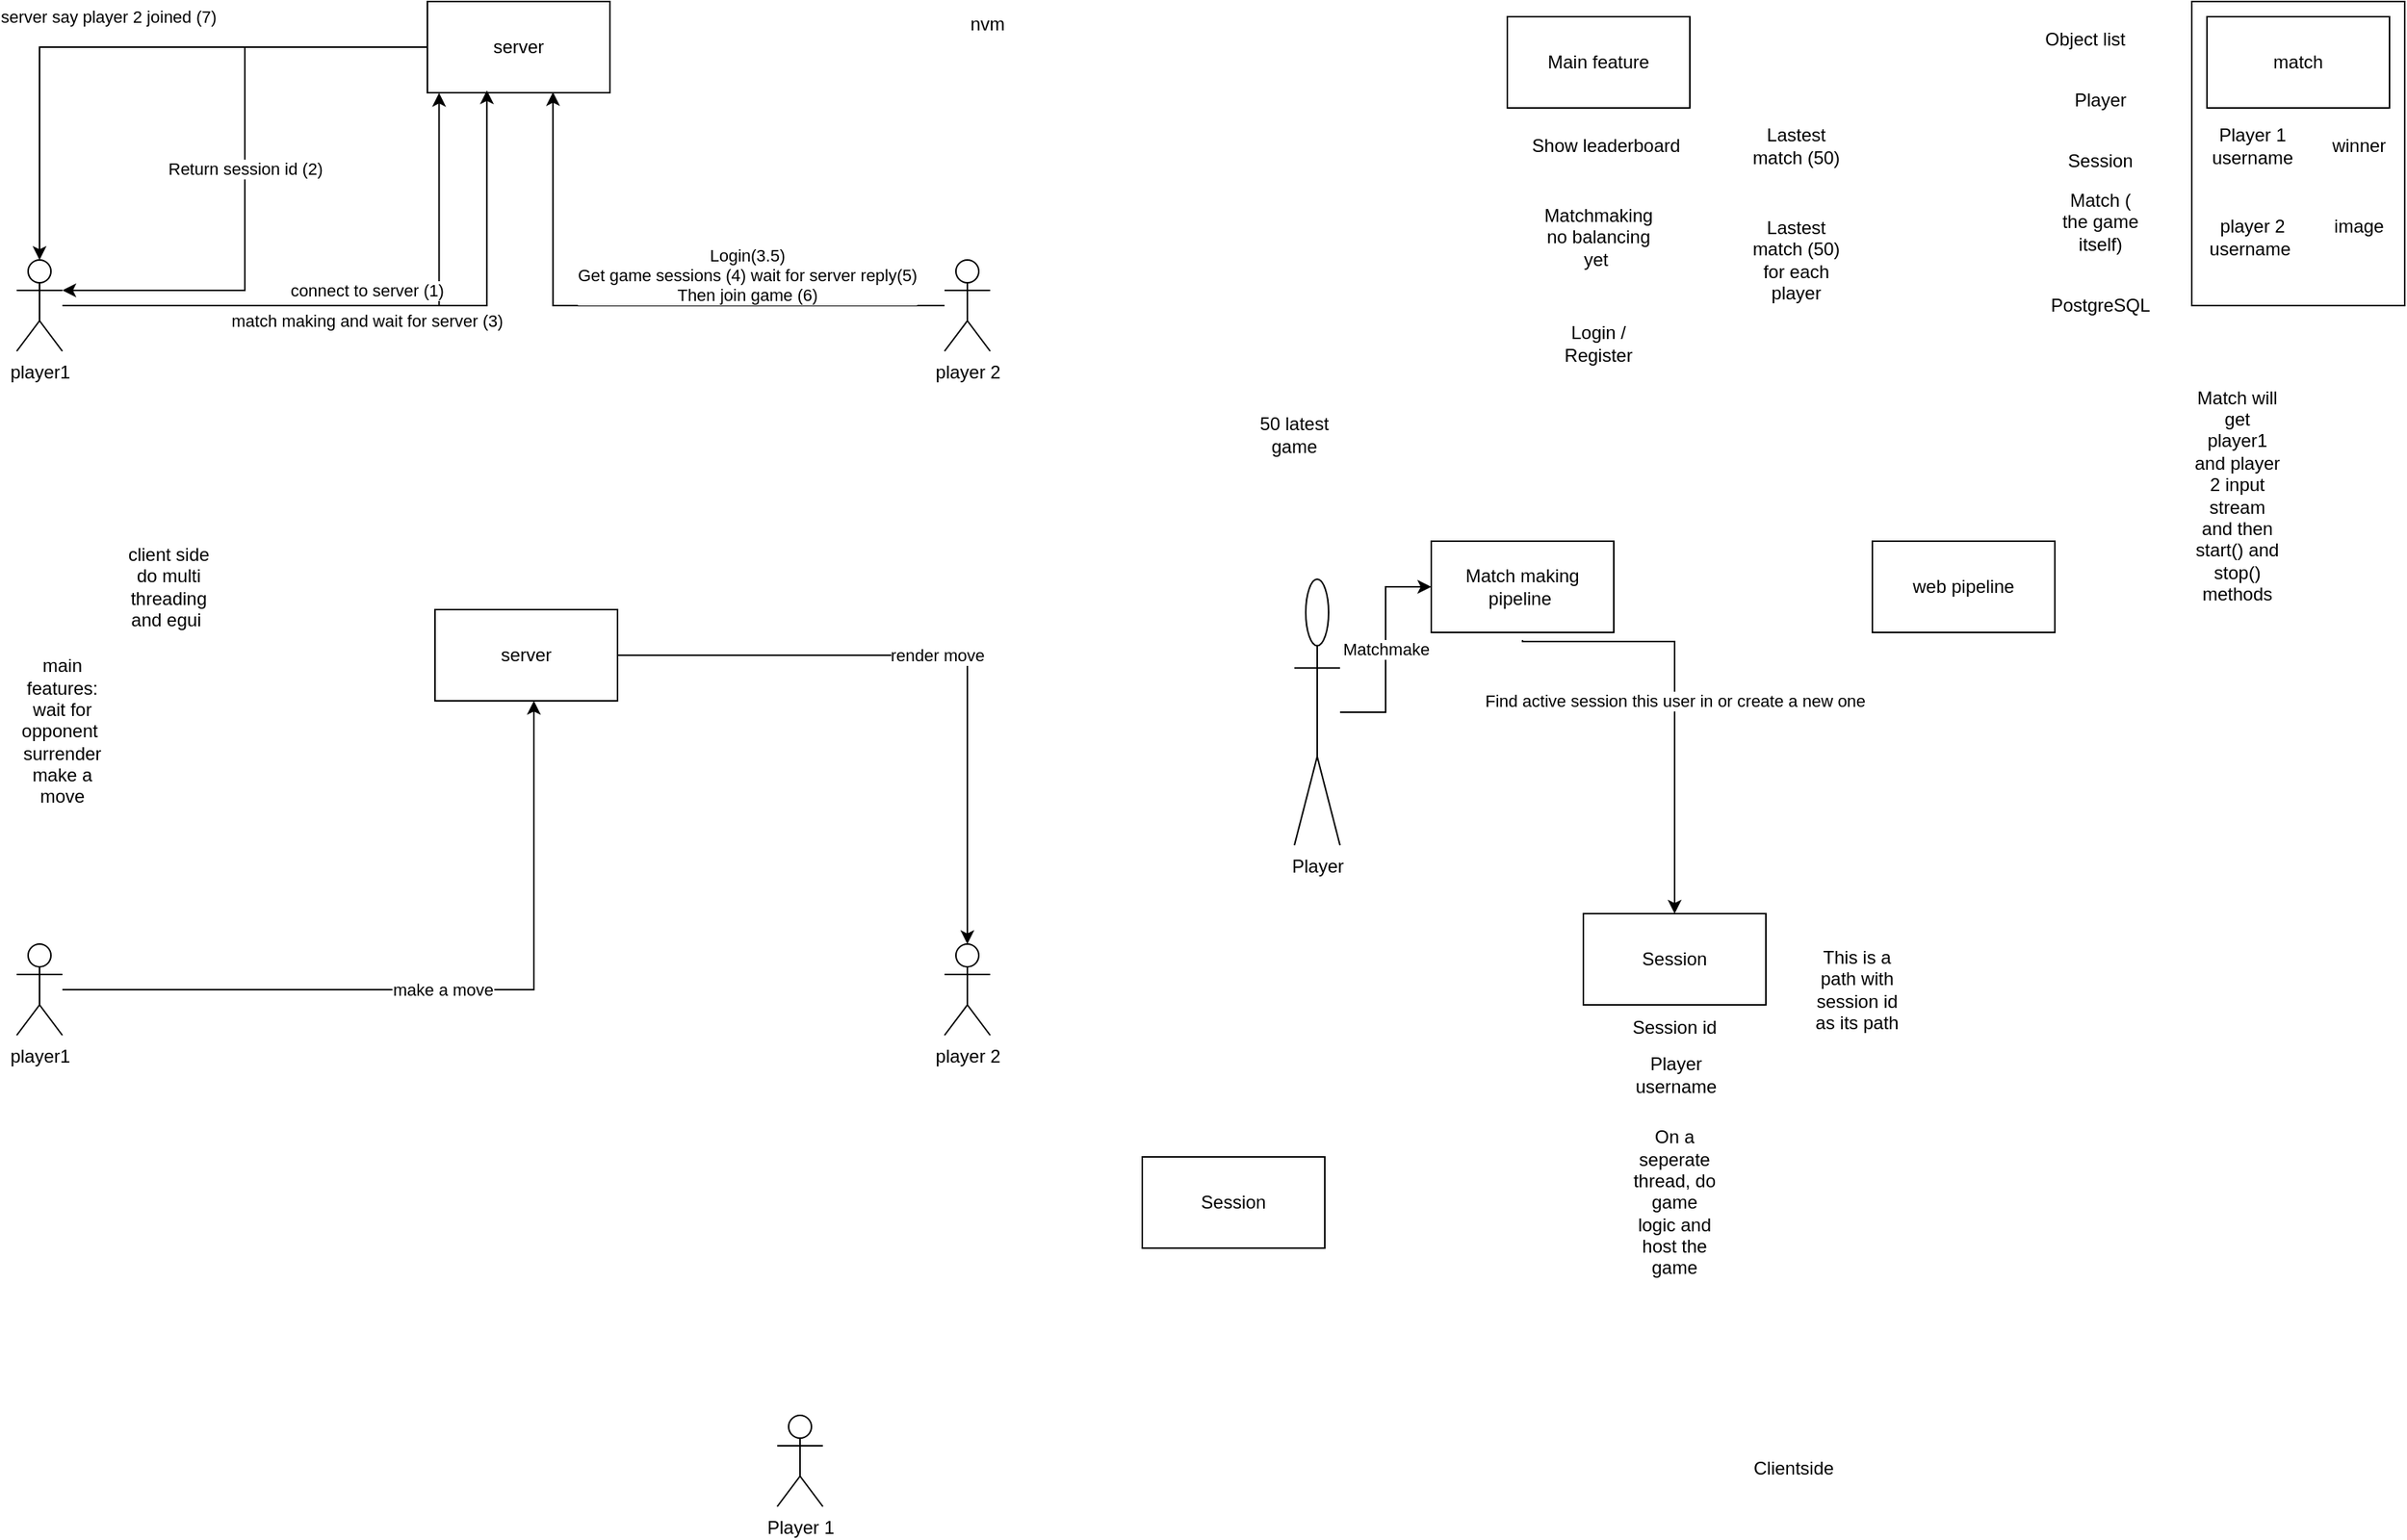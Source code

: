<mxfile version="24.0.4" type="device">
  <diagram name="Page-1" id="EHiSbyyU3NLupmt2UMwz">
    <mxGraphModel dx="1386" dy="751" grid="1" gridSize="10" guides="1" tooltips="1" connect="1" arrows="1" fold="1" page="1" pageScale="1" pageWidth="850" pageHeight="1100" math="0" shadow="0">
      <root>
        <mxCell id="0" />
        <mxCell id="1" parent="0" />
        <mxCell id="bgJ3iHzGf6YziScQmkxo-1" value="player1" style="shape=umlActor;verticalLabelPosition=bottom;verticalAlign=top;html=1;outlineConnect=0;" parent="1" vertex="1">
          <mxGeometry x="90" y="240" width="30" height="60" as="geometry" />
        </mxCell>
        <mxCell id="bgJ3iHzGf6YziScQmkxo-2" value="player 2" style="shape=umlActor;verticalLabelPosition=bottom;verticalAlign=top;html=1;outlineConnect=0;" parent="1" vertex="1">
          <mxGeometry x="700" y="240" width="30" height="60" as="geometry" />
        </mxCell>
        <mxCell id="bgJ3iHzGf6YziScQmkxo-20" value="server say player 2 joined (7)" style="edgeStyle=orthogonalEdgeStyle;rounded=0;orthogonalLoop=1;jettySize=auto;html=1;" parent="1" source="bgJ3iHzGf6YziScQmkxo-5" target="bgJ3iHzGf6YziScQmkxo-1" edge="1">
          <mxGeometry x="0.063" y="-20" relative="1" as="geometry">
            <mxPoint as="offset" />
          </mxGeometry>
        </mxCell>
        <mxCell id="bgJ3iHzGf6YziScQmkxo-5" value="server" style="rounded=0;whiteSpace=wrap;html=1;" parent="1" vertex="1">
          <mxGeometry x="360" y="70" width="120" height="60" as="geometry" />
        </mxCell>
        <mxCell id="bgJ3iHzGf6YziScQmkxo-7" value="connect to server (1)" style="edgeStyle=orthogonalEdgeStyle;rounded=0;orthogonalLoop=1;jettySize=auto;html=1;entryX=0.064;entryY=1.002;entryDx=0;entryDy=0;entryPerimeter=0;" parent="1" source="bgJ3iHzGf6YziScQmkxo-1" target="bgJ3iHzGf6YziScQmkxo-5" edge="1">
          <mxGeometry x="0.032" y="10" relative="1" as="geometry">
            <mxPoint as="offset" />
          </mxGeometry>
        </mxCell>
        <mxCell id="bgJ3iHzGf6YziScQmkxo-8" value="Return session id (2)" style="edgeStyle=orthogonalEdgeStyle;rounded=0;orthogonalLoop=1;jettySize=auto;html=1;entryX=1;entryY=0.333;entryDx=0;entryDy=0;entryPerimeter=0;" parent="1" source="bgJ3iHzGf6YziScQmkxo-5" target="bgJ3iHzGf6YziScQmkxo-1" edge="1">
          <mxGeometry relative="1" as="geometry" />
        </mxCell>
        <mxCell id="bgJ3iHzGf6YziScQmkxo-10" value="match making and wait for server (3)" style="edgeStyle=orthogonalEdgeStyle;rounded=0;orthogonalLoop=1;jettySize=auto;html=1;entryX=0.326;entryY=0.974;entryDx=0;entryDy=0;entryPerimeter=0;" parent="1" source="bgJ3iHzGf6YziScQmkxo-1" target="bgJ3iHzGf6YziScQmkxo-5" edge="1">
          <mxGeometry x="-0.049" y="-10" relative="1" as="geometry">
            <mxPoint as="offset" />
          </mxGeometry>
        </mxCell>
        <mxCell id="bgJ3iHzGf6YziScQmkxo-12" value="&lt;div&gt;Login(3.5)&lt;/div&gt;Get game sessions (4) wait for server reply(5)&lt;div&gt;Then join game (6)&lt;/div&gt;" style="edgeStyle=orthogonalEdgeStyle;rounded=0;orthogonalLoop=1;jettySize=auto;html=1;entryX=0.688;entryY=0.993;entryDx=0;entryDy=0;entryPerimeter=0;" parent="1" source="bgJ3iHzGf6YziScQmkxo-2" target="bgJ3iHzGf6YziScQmkxo-5" edge="1">
          <mxGeometry x="-0.346" y="-20" relative="1" as="geometry">
            <mxPoint as="offset" />
          </mxGeometry>
        </mxCell>
        <mxCell id="bgJ3iHzGf6YziScQmkxo-25" value="render move" style="edgeStyle=orthogonalEdgeStyle;rounded=0;orthogonalLoop=1;jettySize=auto;html=1;" parent="1" source="bgJ3iHzGf6YziScQmkxo-14" target="bgJ3iHzGf6YziScQmkxo-16" edge="1">
          <mxGeometry relative="1" as="geometry" />
        </mxCell>
        <mxCell id="bgJ3iHzGf6YziScQmkxo-14" value="server" style="rounded=0;whiteSpace=wrap;html=1;" parent="1" vertex="1">
          <mxGeometry x="365" y="470" width="120" height="60" as="geometry" />
        </mxCell>
        <mxCell id="bgJ3iHzGf6YziScQmkxo-24" value="make a move" style="edgeStyle=orthogonalEdgeStyle;rounded=0;orthogonalLoop=1;jettySize=auto;html=1;" parent="1" source="bgJ3iHzGf6YziScQmkxo-15" edge="1">
          <mxGeometry relative="1" as="geometry">
            <mxPoint x="430" y="530" as="targetPoint" />
            <Array as="points">
              <mxPoint x="430" y="720" />
              <mxPoint x="430" y="530" />
            </Array>
          </mxGeometry>
        </mxCell>
        <mxCell id="bgJ3iHzGf6YziScQmkxo-15" value="player1" style="shape=umlActor;verticalLabelPosition=bottom;verticalAlign=top;html=1;outlineConnect=0;" parent="1" vertex="1">
          <mxGeometry x="90" y="690" width="30" height="60" as="geometry" />
        </mxCell>
        <mxCell id="bgJ3iHzGf6YziScQmkxo-16" value="player 2" style="shape=umlActor;verticalLabelPosition=bottom;verticalAlign=top;html=1;outlineConnect=0;" parent="1" vertex="1">
          <mxGeometry x="700" y="690" width="30" height="60" as="geometry" />
        </mxCell>
        <mxCell id="bgJ3iHzGf6YziScQmkxo-21" value="client side do multi threading and egui&amp;nbsp;" style="text;html=1;align=center;verticalAlign=middle;whiteSpace=wrap;rounded=0;" parent="1" vertex="1">
          <mxGeometry x="160" y="440" width="60" height="30" as="geometry" />
        </mxCell>
        <mxCell id="bgJ3iHzGf6YziScQmkxo-22" value="main features:&lt;div&gt;wait for opponent&amp;nbsp;&lt;/div&gt;&lt;div&gt;surrender&lt;/div&gt;&lt;div&gt;make a move&lt;/div&gt;" style="text;html=1;align=center;verticalAlign=middle;whiteSpace=wrap;rounded=0;" parent="1" vertex="1">
          <mxGeometry x="90" y="535" width="60" height="30" as="geometry" />
        </mxCell>
        <mxCell id="n7c1z6AdSlekfF_StNQ_-2" value="match" style="rounded=0;whiteSpace=wrap;html=1;" parent="1" vertex="1">
          <mxGeometry x="1530" y="80" width="120" height="60" as="geometry" />
        </mxCell>
        <mxCell id="n7c1z6AdSlekfF_StNQ_-4" value="Player 1 username" style="text;html=1;align=center;verticalAlign=middle;whiteSpace=wrap;rounded=0;" parent="1" vertex="1">
          <mxGeometry x="1530" y="150" width="60" height="30" as="geometry" />
        </mxCell>
        <mxCell id="n7c1z6AdSlekfF_StNQ_-5" value="player 2 username&amp;nbsp;" style="text;html=1;align=center;verticalAlign=middle;whiteSpace=wrap;rounded=0;" parent="1" vertex="1">
          <mxGeometry x="1530" y="210" width="60" height="30" as="geometry" />
        </mxCell>
        <mxCell id="n7c1z6AdSlekfF_StNQ_-6" value="winner" style="text;html=1;align=center;verticalAlign=middle;whiteSpace=wrap;rounded=0;" parent="1" vertex="1">
          <mxGeometry x="1600" y="150" width="60" height="30" as="geometry" />
        </mxCell>
        <mxCell id="n7c1z6AdSlekfF_StNQ_-8" value="image&lt;div&gt;&lt;br&gt;&lt;/div&gt;" style="text;html=1;align=center;verticalAlign=middle;whiteSpace=wrap;rounded=0;" parent="1" vertex="1">
          <mxGeometry x="1600" y="210" width="60" height="30" as="geometry" />
        </mxCell>
        <mxCell id="n7c1z6AdSlekfF_StNQ_-9" value="50 latest game" style="text;html=1;align=center;verticalAlign=middle;whiteSpace=wrap;rounded=0;" parent="1" vertex="1">
          <mxGeometry x="900" y="340" width="60" height="30" as="geometry" />
        </mxCell>
        <mxCell id="n7c1z6AdSlekfF_StNQ_-12" value="Main feature" style="rounded=0;whiteSpace=wrap;html=1;" parent="1" vertex="1">
          <mxGeometry x="1070" y="80" width="120" height="60" as="geometry" />
        </mxCell>
        <mxCell id="n7c1z6AdSlekfF_StNQ_-13" value="Show leaderboard" style="text;html=1;align=center;verticalAlign=middle;whiteSpace=wrap;rounded=0;" parent="1" vertex="1">
          <mxGeometry x="1080" y="150" width="110" height="30" as="geometry" />
        </mxCell>
        <mxCell id="n7c1z6AdSlekfF_StNQ_-14" value="Matchmaking no balancing yet&amp;nbsp;" style="text;html=1;align=center;verticalAlign=middle;whiteSpace=wrap;rounded=0;" parent="1" vertex="1">
          <mxGeometry x="1085" y="210" width="90" height="30" as="geometry" />
        </mxCell>
        <mxCell id="n7c1z6AdSlekfF_StNQ_-15" value="Login / Register" style="text;html=1;align=center;verticalAlign=middle;whiteSpace=wrap;rounded=0;" parent="1" vertex="1">
          <mxGeometry x="1100" y="280" width="60" height="30" as="geometry" />
        </mxCell>
        <mxCell id="n7c1z6AdSlekfF_StNQ_-16" value="Lastest match (50)" style="text;html=1;align=center;verticalAlign=middle;whiteSpace=wrap;rounded=0;" parent="1" vertex="1">
          <mxGeometry x="1230" y="150" width="60" height="30" as="geometry" />
        </mxCell>
        <mxCell id="n7c1z6AdSlekfF_StNQ_-17" value="Lastest match (50) for each player" style="text;html=1;align=center;verticalAlign=middle;whiteSpace=wrap;rounded=0;" parent="1" vertex="1">
          <mxGeometry x="1230" y="200" width="60" height="80" as="geometry" />
        </mxCell>
        <mxCell id="n7c1z6AdSlekfF_StNQ_-29" value="Find active session this user in or create a new one" style="edgeStyle=orthogonalEdgeStyle;rounded=0;orthogonalLoop=1;jettySize=auto;html=1;entryX=0.5;entryY=0;entryDx=0;entryDy=0;" parent="1" target="n7c1z6AdSlekfF_StNQ_-24" edge="1">
          <mxGeometry relative="1" as="geometry">
            <mxPoint x="1080" y="490" as="sourcePoint" />
            <Array as="points">
              <mxPoint x="1180" y="491" />
            </Array>
          </mxGeometry>
        </mxCell>
        <mxCell id="n7c1z6AdSlekfF_StNQ_-18" value="Match making pipeline&amp;nbsp;" style="rounded=0;whiteSpace=wrap;html=1;" parent="1" vertex="1">
          <mxGeometry x="1020" y="425" width="120" height="60" as="geometry" />
        </mxCell>
        <mxCell id="n7c1z6AdSlekfF_StNQ_-19" value="web pipeline" style="rounded=0;whiteSpace=wrap;html=1;" parent="1" vertex="1">
          <mxGeometry x="1310" y="425" width="120" height="60" as="geometry" />
        </mxCell>
        <mxCell id="n7c1z6AdSlekfF_StNQ_-21" value="Matchmake" style="edgeStyle=orthogonalEdgeStyle;rounded=0;orthogonalLoop=1;jettySize=auto;html=1;" parent="1" source="n7c1z6AdSlekfF_StNQ_-20" target="n7c1z6AdSlekfF_StNQ_-18" edge="1">
          <mxGeometry relative="1" as="geometry" />
        </mxCell>
        <mxCell id="n7c1z6AdSlekfF_StNQ_-20" value="Player" style="shape=umlActor;verticalLabelPosition=bottom;verticalAlign=top;html=1;outlineConnect=0;" parent="1" vertex="1">
          <mxGeometry x="930" y="450" width="30" height="175" as="geometry" />
        </mxCell>
        <mxCell id="n7c1z6AdSlekfF_StNQ_-24" value="Session" style="rounded=0;whiteSpace=wrap;html=1;" parent="1" vertex="1">
          <mxGeometry x="1120" y="670" width="120" height="60" as="geometry" />
        </mxCell>
        <mxCell id="n7c1z6AdSlekfF_StNQ_-25" value="Session id" style="text;html=1;align=center;verticalAlign=middle;whiteSpace=wrap;rounded=0;" parent="1" vertex="1">
          <mxGeometry x="1149.5" y="730" width="60" height="30" as="geometry" />
        </mxCell>
        <mxCell id="n7c1z6AdSlekfF_StNQ_-26" value="Player username" style="text;html=1;align=center;verticalAlign=middle;whiteSpace=wrap;rounded=0;" parent="1" vertex="1">
          <mxGeometry x="1150.5" y="761" width="60" height="30" as="geometry" />
        </mxCell>
        <mxCell id="n7c1z6AdSlekfF_StNQ_-30" value="This is a path with session id as its path" style="text;html=1;align=center;verticalAlign=middle;whiteSpace=wrap;rounded=0;" parent="1" vertex="1">
          <mxGeometry x="1270" y="705" width="60" height="30" as="geometry" />
        </mxCell>
        <mxCell id="n7c1z6AdSlekfF_StNQ_-31" value="Session" style="rounded=0;whiteSpace=wrap;html=1;" parent="1" vertex="1">
          <mxGeometry x="830" y="830" width="120" height="60" as="geometry" />
        </mxCell>
        <mxCell id="n7c1z6AdSlekfF_StNQ_-32" value="Player 1" style="shape=umlActor;verticalLabelPosition=bottom;verticalAlign=top;html=1;outlineConnect=0;" parent="1" vertex="1">
          <mxGeometry x="590" y="1000" width="30" height="60" as="geometry" />
        </mxCell>
        <mxCell id="n7c1z6AdSlekfF_StNQ_-33" value="On a seperate thread, do game logic and host the game" style="text;html=1;align=center;verticalAlign=middle;whiteSpace=wrap;rounded=0;" parent="1" vertex="1">
          <mxGeometry x="1150" y="845" width="60" height="30" as="geometry" />
        </mxCell>
        <mxCell id="n7c1z6AdSlekfF_StNQ_-34" value="Clientside&amp;nbsp;" style="text;html=1;align=center;verticalAlign=middle;whiteSpace=wrap;rounded=0;" parent="1" vertex="1">
          <mxGeometry x="1230" y="1020" width="60" height="30" as="geometry" />
        </mxCell>
        <mxCell id="n7c1z6AdSlekfF_StNQ_-35" value="Object list" style="text;html=1;align=center;verticalAlign=middle;whiteSpace=wrap;rounded=0;" parent="1" vertex="1">
          <mxGeometry x="1420" y="80" width="60" height="30" as="geometry" />
        </mxCell>
        <mxCell id="n7c1z6AdSlekfF_StNQ_-36" value="Player" style="text;html=1;align=center;verticalAlign=middle;whiteSpace=wrap;rounded=0;" parent="1" vertex="1">
          <mxGeometry x="1430" y="120" width="60" height="30" as="geometry" />
        </mxCell>
        <mxCell id="n7c1z6AdSlekfF_StNQ_-37" value="Session" style="text;html=1;align=center;verticalAlign=middle;whiteSpace=wrap;rounded=0;" parent="1" vertex="1">
          <mxGeometry x="1430" y="160" width="60" height="30" as="geometry" />
        </mxCell>
        <mxCell id="n7c1z6AdSlekfF_StNQ_-38" value="Match ( the game itself)" style="text;html=1;align=center;verticalAlign=middle;whiteSpace=wrap;rounded=0;" parent="1" vertex="1">
          <mxGeometry x="1430" y="200" width="60" height="30" as="geometry" />
        </mxCell>
        <mxCell id="n7c1z6AdSlekfF_StNQ_-40" value="" style="rounded=0;whiteSpace=wrap;html=1;fillColor=none;" parent="1" vertex="1">
          <mxGeometry x="1520" y="70" width="140" height="200" as="geometry" />
        </mxCell>
        <mxCell id="n7c1z6AdSlekfF_StNQ_-41" value="PostgreSQL" style="text;html=1;align=center;verticalAlign=middle;whiteSpace=wrap;rounded=0;" parent="1" vertex="1">
          <mxGeometry x="1430" y="255" width="60" height="30" as="geometry" />
        </mxCell>
        <mxCell id="B4510aEKIpnYSESekxUs-1" value="Match will get player1 and player 2 input stream and then start() and stop() methods" style="text;html=1;align=center;verticalAlign=middle;whiteSpace=wrap;rounded=0;" parent="1" vertex="1">
          <mxGeometry x="1520" y="380" width="60" height="30" as="geometry" />
        </mxCell>
        <mxCell id="6O_5lqtDCWDnxAVKvSZ5-1" value="nvm&amp;nbsp;" style="text;html=1;align=center;verticalAlign=middle;whiteSpace=wrap;rounded=0;" parent="1" vertex="1">
          <mxGeometry x="700" y="70" width="60" height="30" as="geometry" />
        </mxCell>
      </root>
    </mxGraphModel>
  </diagram>
</mxfile>
